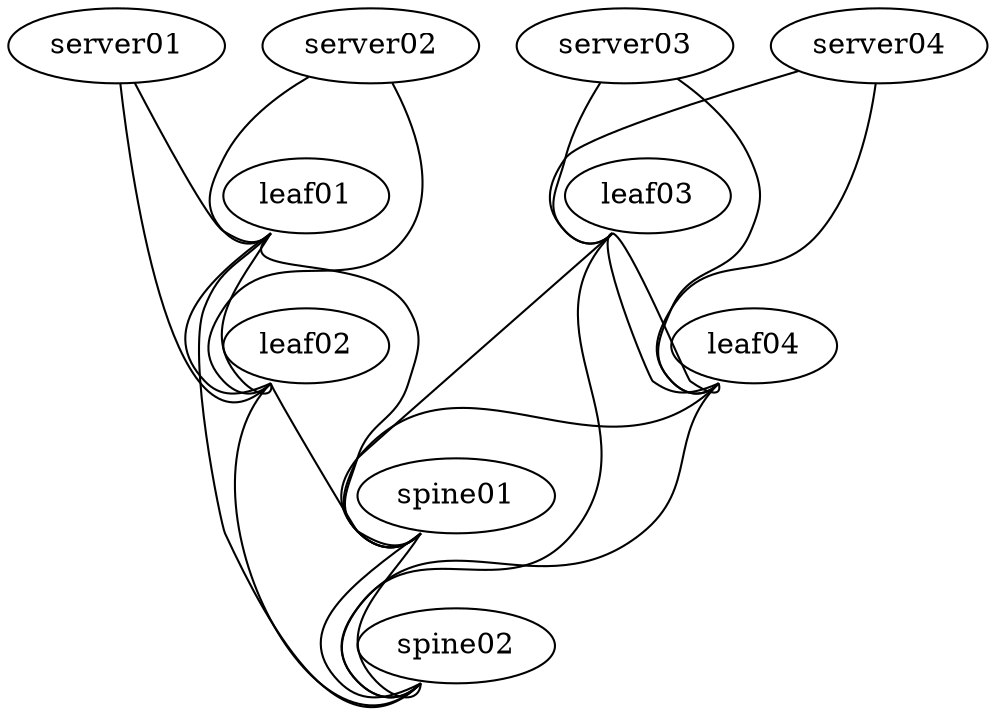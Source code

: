 graph vx {
 "leaf01" [function="leaf" os="CumulusCommunity/cumulus-vx" version="3.6.2" memory="768" config="./helper_scripts/config_switch.sh" vagrant="eth0"]
 "leaf02" [function="leaf" os="CumulusCommunity/cumulus-vx" version="3.6.2" memory="768" config="./helper_scripts/config_switch.sh" vagrant="eth0"]
 "leaf03" [function="leaf" os="CumulusCommunity/cumulus-vx" version="3.6.2" memory="768" config="./helper_scripts/config_switch.sh" vagrant="eth0"]
 "leaf04" [function="leaf" os="CumulusCommunity/cumulus-vx" version="3.6.2" memory="768" config="./helper_scripts/config_switch.sh" vagrant="eth0"]
 "spine01" [function="spine" os="CumulusCommunity/cumulus-vx" version="3.6.2" memory="768" config="./helper_scripts/config_switch.sh" vagrant="eth0"]
 "spine02" [function="spine" os="CumulusCommunity/cumulus-vx" version="3.6.2" memory="768" config="./helper_scripts/config_switch.sh" vagrant="eth0"]
 "server01" [function="host" os="yk0/ubuntu-xenial" memory="1024" config="./helper_scripts/config_server.sh" vagrant="eth0"]
 "server02" [function="host" os="yk0/ubuntu-xenial" memory="4096" config="./helper_scripts/config_server.sh" vagrant="eth0"]
 "server03" [function="host" os="yk0/ubuntu-xenial" memory="4096" config="./helper_scripts/config_server.sh" vagrant="eth0"]
 "server04" [function="host" os="yk0/ubuntu-xenial" memory="4096" config="./helper_scripts/config_server.sh" vagrant="eth0"]
 "leaf01":"swp51" -- "spine01":"swp1"
 "leaf02":"swp51" -- "spine01":"swp2"
 "leaf01":"swp52" -- "spine02":"swp1"
 "leaf02":"swp52" -- "spine02":"swp2"
 "leaf01":"swp49" -- "leaf02":"swp49"
 "leaf01":"swp50" -- "leaf02":"swp50"
 "leaf03":"swp51" -- "spine01":"swp3"
 "leaf04":"swp51" -- "spine01":"swp4"
 "leaf03":"swp52" -- "spine02":"swp3"
 "leaf04":"swp52" -- "spine02":"swp4"
 "leaf03":"swp49" -- "leaf04":"swp49"
 "leaf03":"swp50" -- "leaf04":"swp50"
 "spine01":"swp31" -- "spine02":"swp31"
 "spine01":"swp32" -- "spine02":"swp32"
 "server01":"eth1" -- "leaf01":"swp1" [left_mac="00:03:00:11:11:01"]
 "server01":"eth2" -- "leaf02":"swp1" [left_mac="00:03:00:11:11:02"]
 "server02":"eth1" -- "leaf01":"swp2" [left_mac="00:03:00:22:22:01"]
 "server02":"eth2" -- "leaf02":"swp2" [left_mac="00:03:00:22:22:02"]
 "server03":"eth1" -- "leaf03":"swp1" [left_mac="00:03:00:33:33:01"]
 "server03":"eth2" -- "leaf04":"swp1" [left_mac="00:03:00:33:33:02"]
 "server04":"eth1" -- "leaf03":"swp2" [left_mac="00:03:00:44:44:01"]
 "server04":"eth2" -- "leaf04":"swp2" [left_mac="00:03:00:44:44:02"]
}
